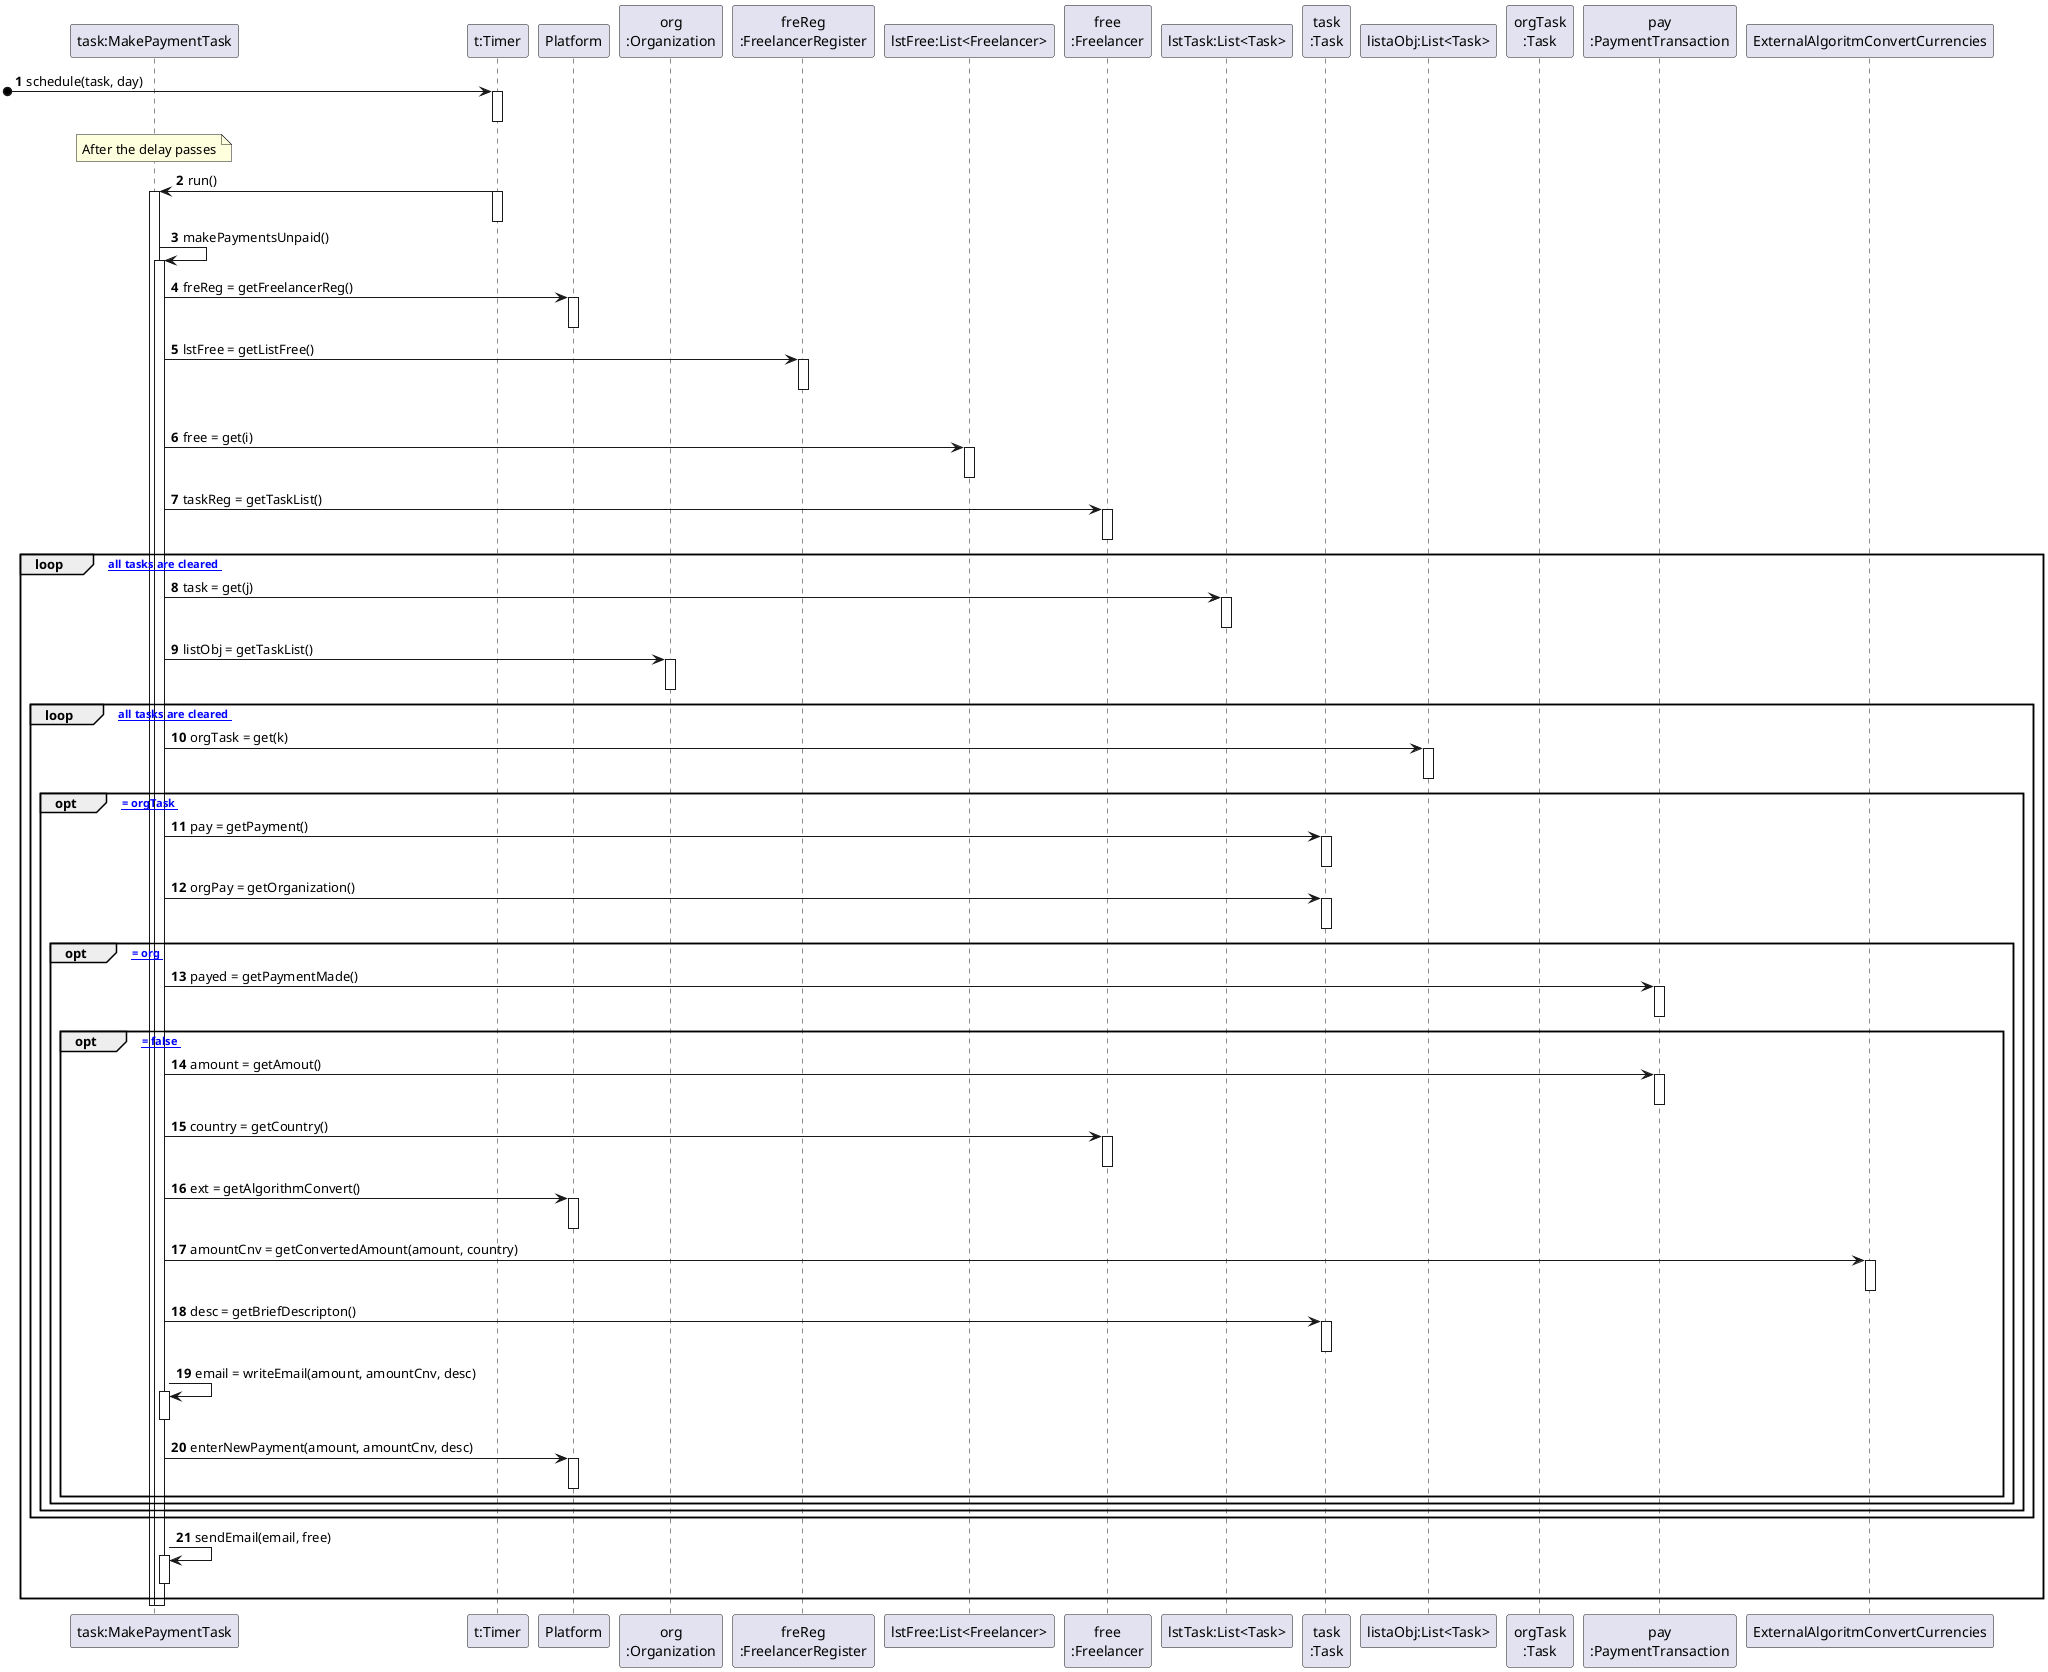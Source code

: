 @startuml
autonumber

participant "org\n:Organization" as ORG
participant "task:MakePaymentTask" as TIMER
participant "t:Timer" as T
participant "Platform" as PLAT
participant "org\n:Organization" as ORG
participant "freReg\n:FreelancerRegister" as FREREG
participant "lstFree:List<Freelancer>" as LST
participant "free\n:Freelancer" as FREE
participant "lstTask:List<Task>" as TASKREG
participant "task\n:Task" as TASK
participant "listaObj:List<Task>" as LSTTORG
participant "orgTask\n:Task" as ORGTASKs
participant "pay\n:PaymentTransaction" as PAY
participant "ExternalAlgoritmConvertCurrencies" as EXT

[o-> T : schedule(task, day)
activate T
deactivate T
deactivate ORG
note over TIMER: After the delay passes
T -> TIMER : run()
activate T
deactivate T
activate TIMER
TIMER -> TIMER : makePaymentsUnpaid()
activate TIMER
TIMER -> PLAT : freReg = getFreelancerReg()
activate PLAT
deactivate PLAT
TIMER -> FREREG : lstFree = getListFree()
activate FREREG
deactivate FREREG
loop [ until all freelancers are cleared ]
TIMER -> LST : free = get(i)
activate LST
deactivate LST
TIMER -> FREE : taskReg = getTaskList()
activate FREE
deactivate FREE
loop [ until all tasks are cleared ]
TIMER -> TASKREG : task = get(j)
activate TASKREG
deactivate TASKREG
TIMER -> ORG : listObj = getTaskList()
activate ORG
deactivate ORG
loop [ until all tasks are cleared ]
TIMER -> LSTTORG : orgTask = get(k)
activate LSTTORG
deactivate LSTTORG
opt [ task = orgTask ]
TIMER -> TASK : pay = getPayment()
activate TASK
deactivate TASK
TIMER -> TASK : orgPay = getOrganization()
activate TASK
deactivate TASK
opt [ orgPay = org ]
TIMER -> PAY : payed = getPaymentMade()
activate PAY
deactivate PAY
opt [ payed = false ]
TIMER -> PAY : amount = getAmout()
activate PAY
deactivate PAY
TIMER -> FREE : country = getCountry()
activate FREE
deactivate FREE
TIMER -> PLAT : ext = getAlgorithmConvert()
activate PLAT
deactivate PLAT
TIMER -> EXT : amountCnv = getConvertedAmount(amount, country)
activate EXT
deactivate EXT
TIMER -> TASK : desc = getBriefDescripton()
activate TASK
deactivate TASK
TIMER -> TIMER : email = writeEmail(amount, amountCnv, desc)
activate TIMER
deactivate TIMER
TIMER -> PLAT : enterNewPayment(amount, amountCnv, desc)
activate PLAT
deactivate PLAT
end opt
end opt
end opt
end loop
TIMER -> TIMER : sendEmail(email, free)
activate TIMER
deactivate TIMER
end loop
deactivate TIMER
deactivate TIMER

@enduml
